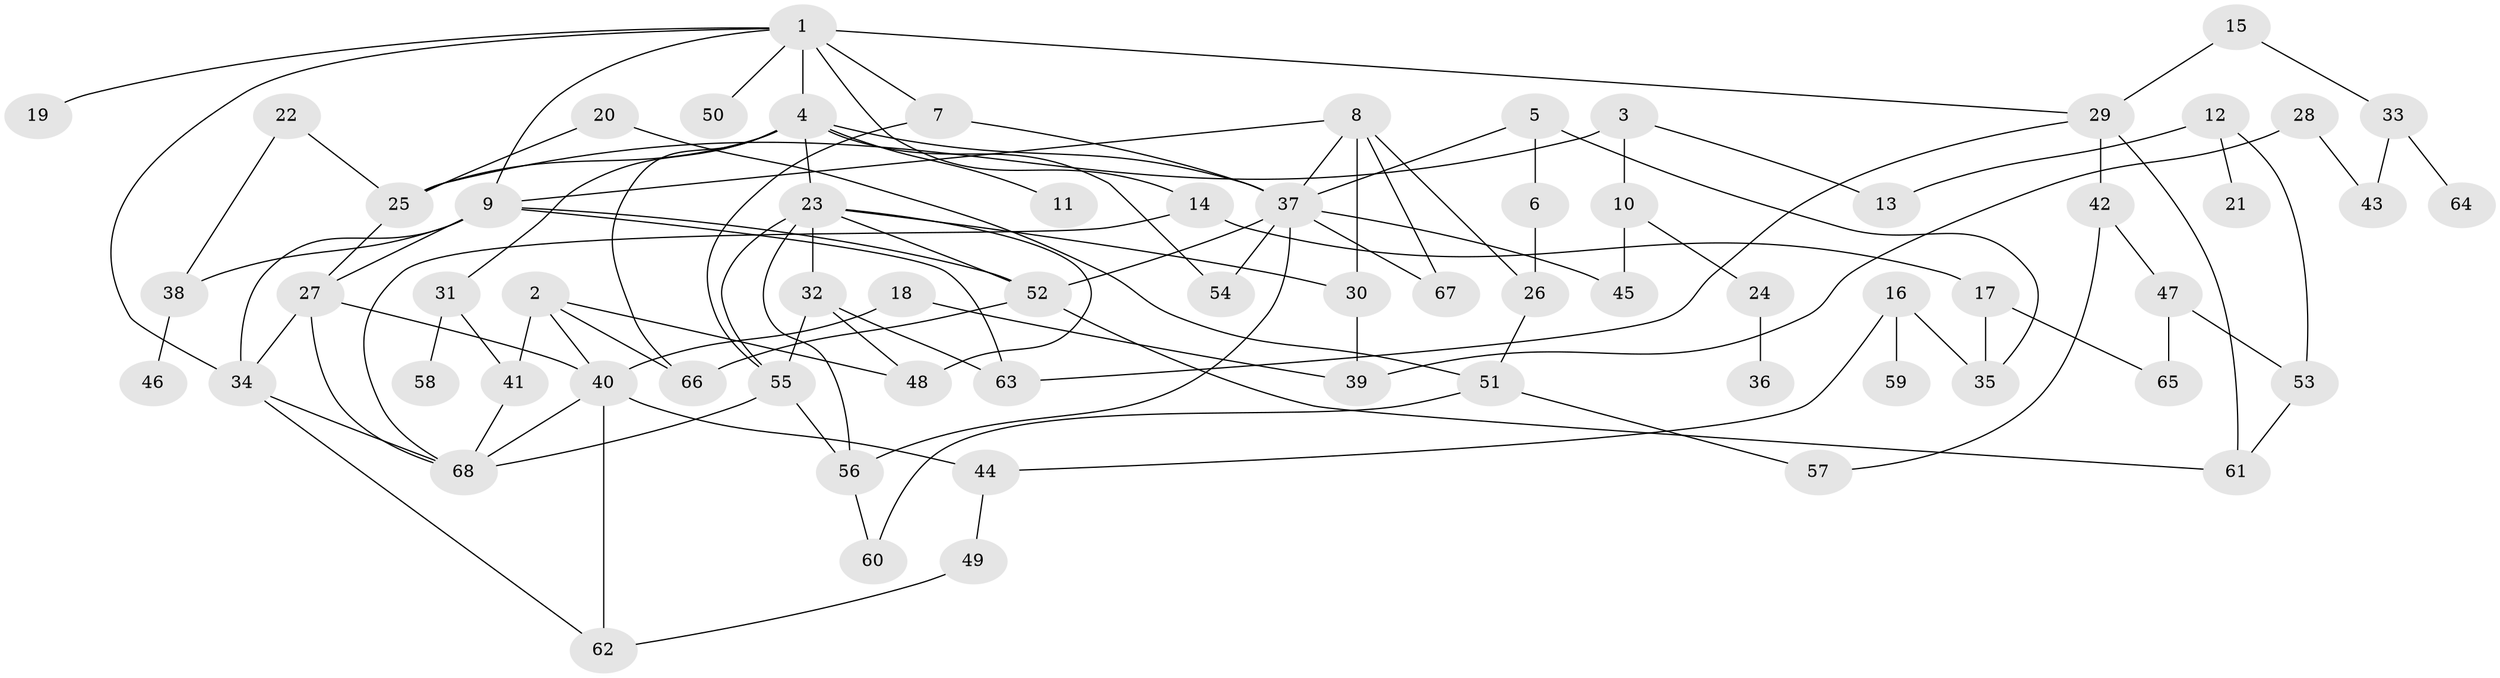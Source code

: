 // original degree distribution, {10: 0.014705882352941176, 4: 0.15441176470588236, 2: 0.3161764705882353, 7: 0.007352941176470588, 6: 0.029411764705882353, 5: 0.03676470588235294, 3: 0.19117647058823528, 1: 0.25}
// Generated by graph-tools (version 1.1) at 2025/36/03/04/25 23:36:03]
// undirected, 68 vertices, 109 edges
graph export_dot {
  node [color=gray90,style=filled];
  1;
  2;
  3;
  4;
  5;
  6;
  7;
  8;
  9;
  10;
  11;
  12;
  13;
  14;
  15;
  16;
  17;
  18;
  19;
  20;
  21;
  22;
  23;
  24;
  25;
  26;
  27;
  28;
  29;
  30;
  31;
  32;
  33;
  34;
  35;
  36;
  37;
  38;
  39;
  40;
  41;
  42;
  43;
  44;
  45;
  46;
  47;
  48;
  49;
  50;
  51;
  52;
  53;
  54;
  55;
  56;
  57;
  58;
  59;
  60;
  61;
  62;
  63;
  64;
  65;
  66;
  67;
  68;
  1 -- 4 [weight=2.0];
  1 -- 7 [weight=1.0];
  1 -- 9 [weight=1.0];
  1 -- 14 [weight=1.0];
  1 -- 19 [weight=1.0];
  1 -- 29 [weight=1.0];
  1 -- 34 [weight=1.0];
  1 -- 50 [weight=1.0];
  2 -- 40 [weight=1.0];
  2 -- 41 [weight=1.0];
  2 -- 48 [weight=1.0];
  2 -- 66 [weight=1.0];
  3 -- 10 [weight=1.0];
  3 -- 13 [weight=1.0];
  3 -- 25 [weight=1.0];
  4 -- 11 [weight=1.0];
  4 -- 23 [weight=1.0];
  4 -- 25 [weight=1.0];
  4 -- 31 [weight=1.0];
  4 -- 37 [weight=1.0];
  4 -- 54 [weight=1.0];
  4 -- 66 [weight=1.0];
  5 -- 6 [weight=1.0];
  5 -- 35 [weight=1.0];
  5 -- 37 [weight=1.0];
  6 -- 26 [weight=1.0];
  7 -- 37 [weight=1.0];
  7 -- 55 [weight=1.0];
  8 -- 9 [weight=1.0];
  8 -- 26 [weight=1.0];
  8 -- 30 [weight=1.0];
  8 -- 37 [weight=1.0];
  8 -- 67 [weight=1.0];
  9 -- 27 [weight=1.0];
  9 -- 34 [weight=1.0];
  9 -- 38 [weight=1.0];
  9 -- 52 [weight=1.0];
  9 -- 63 [weight=1.0];
  10 -- 24 [weight=1.0];
  10 -- 45 [weight=1.0];
  12 -- 13 [weight=1.0];
  12 -- 21 [weight=1.0];
  12 -- 53 [weight=1.0];
  14 -- 17 [weight=1.0];
  14 -- 68 [weight=1.0];
  15 -- 29 [weight=1.0];
  15 -- 33 [weight=1.0];
  16 -- 35 [weight=1.0];
  16 -- 44 [weight=1.0];
  16 -- 59 [weight=1.0];
  17 -- 35 [weight=1.0];
  17 -- 65 [weight=1.0];
  18 -- 39 [weight=1.0];
  18 -- 40 [weight=1.0];
  20 -- 25 [weight=1.0];
  20 -- 51 [weight=1.0];
  22 -- 25 [weight=1.0];
  22 -- 38 [weight=1.0];
  23 -- 30 [weight=1.0];
  23 -- 32 [weight=1.0];
  23 -- 48 [weight=1.0];
  23 -- 52 [weight=1.0];
  23 -- 55 [weight=1.0];
  23 -- 56 [weight=1.0];
  24 -- 36 [weight=1.0];
  25 -- 27 [weight=1.0];
  26 -- 51 [weight=1.0];
  27 -- 34 [weight=1.0];
  27 -- 40 [weight=1.0];
  27 -- 68 [weight=1.0];
  28 -- 39 [weight=1.0];
  28 -- 43 [weight=1.0];
  29 -- 42 [weight=1.0];
  29 -- 61 [weight=1.0];
  29 -- 63 [weight=1.0];
  30 -- 39 [weight=1.0];
  31 -- 41 [weight=1.0];
  31 -- 58 [weight=1.0];
  32 -- 48 [weight=1.0];
  32 -- 55 [weight=2.0];
  32 -- 63 [weight=1.0];
  33 -- 43 [weight=1.0];
  33 -- 64 [weight=1.0];
  34 -- 62 [weight=1.0];
  34 -- 68 [weight=1.0];
  37 -- 45 [weight=1.0];
  37 -- 52 [weight=1.0];
  37 -- 54 [weight=1.0];
  37 -- 56 [weight=1.0];
  37 -- 67 [weight=1.0];
  38 -- 46 [weight=1.0];
  40 -- 44 [weight=1.0];
  40 -- 62 [weight=1.0];
  40 -- 68 [weight=1.0];
  41 -- 68 [weight=1.0];
  42 -- 47 [weight=1.0];
  42 -- 57 [weight=1.0];
  44 -- 49 [weight=1.0];
  47 -- 53 [weight=1.0];
  47 -- 65 [weight=1.0];
  49 -- 62 [weight=1.0];
  51 -- 57 [weight=1.0];
  51 -- 60 [weight=1.0];
  52 -- 61 [weight=1.0];
  52 -- 66 [weight=1.0];
  53 -- 61 [weight=1.0];
  55 -- 56 [weight=1.0];
  55 -- 68 [weight=1.0];
  56 -- 60 [weight=1.0];
}
